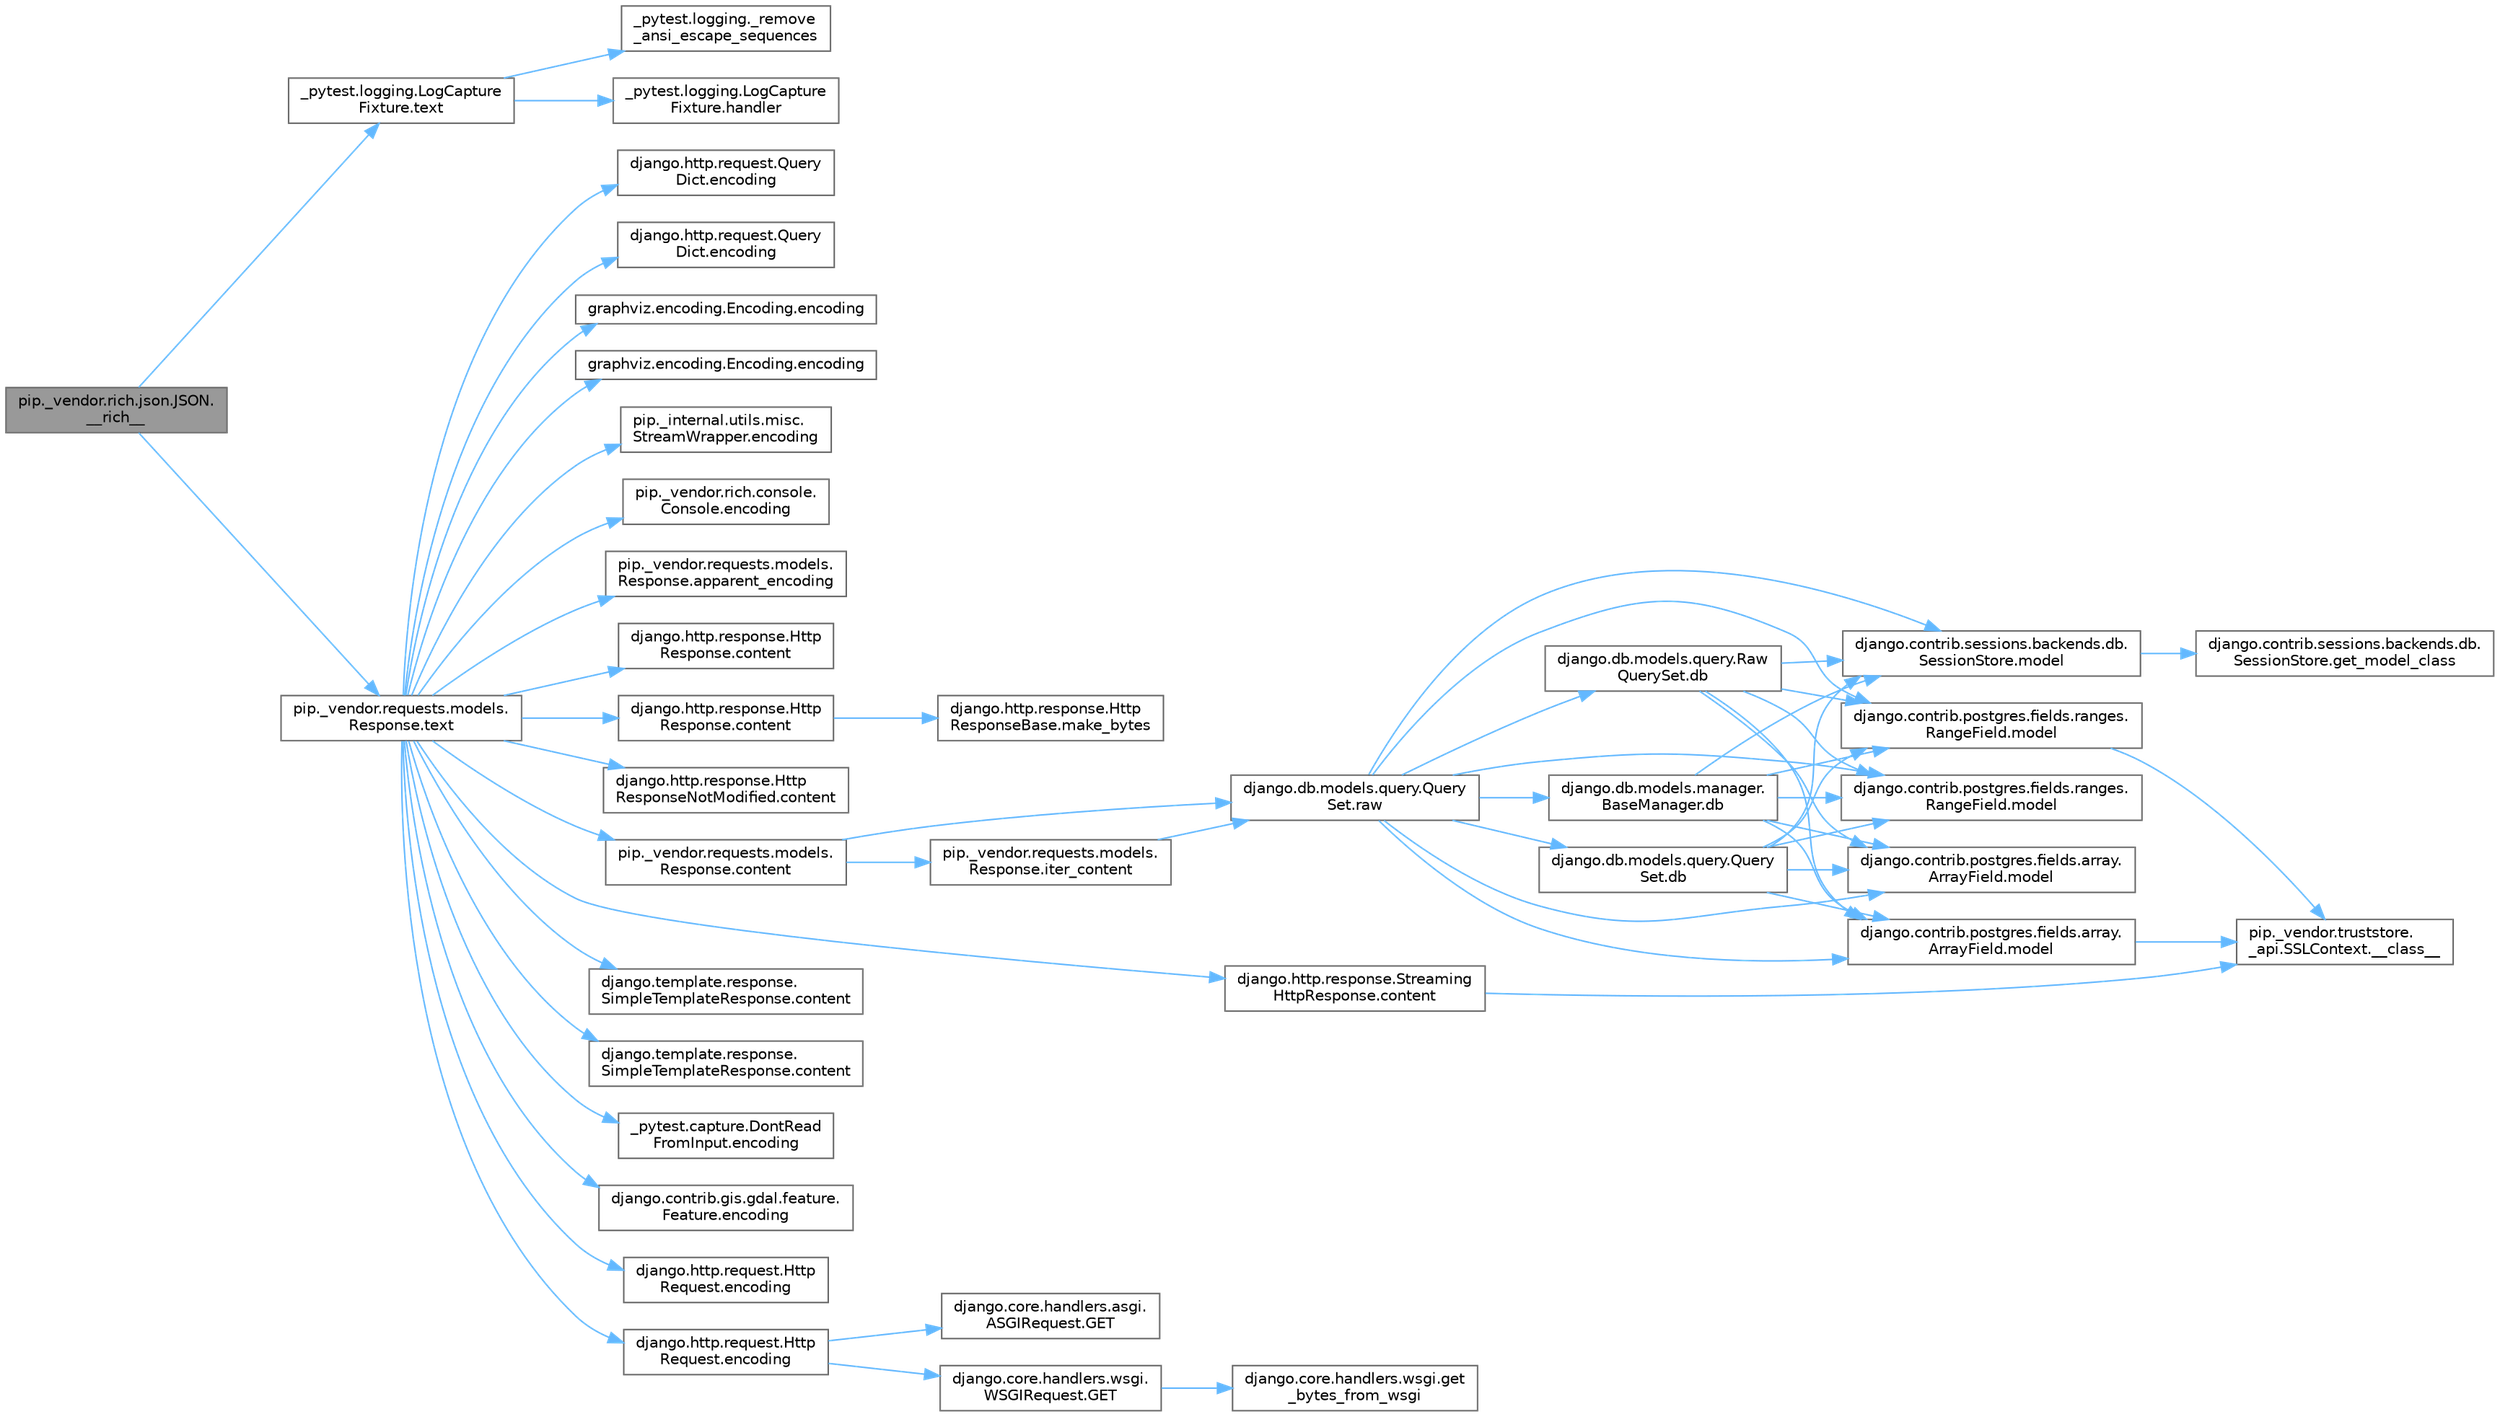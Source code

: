 digraph "pip._vendor.rich.json.JSON.__rich__"
{
 // LATEX_PDF_SIZE
  bgcolor="transparent";
  edge [fontname=Helvetica,fontsize=10,labelfontname=Helvetica,labelfontsize=10];
  node [fontname=Helvetica,fontsize=10,shape=box,height=0.2,width=0.4];
  rankdir="LR";
  Node1 [id="Node000001",label="pip._vendor.rich.json.JSON.\l__rich__",height=0.2,width=0.4,color="gray40", fillcolor="grey60", style="filled", fontcolor="black",tooltip=" "];
  Node1 -> Node2 [id="edge1_Node000001_Node000002",color="steelblue1",style="solid",tooltip=" "];
  Node2 [id="Node000002",label="_pytest.logging.LogCapture\lFixture.text",height=0.2,width=0.4,color="grey40", fillcolor="white", style="filled",URL="$class__pytest_1_1logging_1_1_log_capture_fixture.html#a9106fa210d485cc7075ed2f616c00493",tooltip=" "];
  Node2 -> Node3 [id="edge2_Node000002_Node000003",color="steelblue1",style="solid",tooltip=" "];
  Node3 [id="Node000003",label="_pytest.logging._remove\l_ansi_escape_sequences",height=0.2,width=0.4,color="grey40", fillcolor="white", style="filled",URL="$namespace__pytest_1_1logging.html#a1d62e543c7b5c0623fc03bac50195964",tooltip=" "];
  Node2 -> Node4 [id="edge3_Node000002_Node000004",color="steelblue1",style="solid",tooltip=" "];
  Node4 [id="Node000004",label="_pytest.logging.LogCapture\lFixture.handler",height=0.2,width=0.4,color="grey40", fillcolor="white", style="filled",URL="$class__pytest_1_1logging_1_1_log_capture_fixture.html#aefb88ce398bf05b25fddabd6dbafa486",tooltip=" "];
  Node1 -> Node5 [id="edge4_Node000001_Node000005",color="steelblue1",style="solid",tooltip=" "];
  Node5 [id="Node000005",label="pip._vendor.requests.models.\lResponse.text",height=0.2,width=0.4,color="grey40", fillcolor="white", style="filled",URL="$classpip_1_1__vendor_1_1requests_1_1models_1_1_response.html#a4a65383cecd29017a4540c28ee513ed3",tooltip=" "];
  Node5 -> Node6 [id="edge5_Node000005_Node000006",color="steelblue1",style="solid",tooltip=" "];
  Node6 [id="Node000006",label="pip._vendor.requests.models.\lResponse.apparent_encoding",height=0.2,width=0.4,color="grey40", fillcolor="white", style="filled",URL="$classpip_1_1__vendor_1_1requests_1_1models_1_1_response.html#a8ec8f97104048da44d4882e23914e789",tooltip=" "];
  Node5 -> Node7 [id="edge6_Node000005_Node000007",color="steelblue1",style="solid",tooltip=" "];
  Node7 [id="Node000007",label="django.http.response.Http\lResponse.content",height=0.2,width=0.4,color="grey40", fillcolor="white", style="filled",URL="$classdjango_1_1http_1_1response_1_1_http_response.html#a5625e3624ea0f42ae80771fb598c6d55",tooltip=" "];
  Node5 -> Node8 [id="edge7_Node000005_Node000008",color="steelblue1",style="solid",tooltip=" "];
  Node8 [id="Node000008",label="django.http.response.Http\lResponse.content",height=0.2,width=0.4,color="grey40", fillcolor="white", style="filled",URL="$classdjango_1_1http_1_1response_1_1_http_response.html#a165b59cf0641c91cea6413809572e673",tooltip=" "];
  Node8 -> Node9 [id="edge8_Node000008_Node000009",color="steelblue1",style="solid",tooltip=" "];
  Node9 [id="Node000009",label="django.http.response.Http\lResponseBase.make_bytes",height=0.2,width=0.4,color="grey40", fillcolor="white", style="filled",URL="$classdjango_1_1http_1_1response_1_1_http_response_base.html#a8b99af8b8bb63a6e1858f9b6667a7acc",tooltip=" "];
  Node5 -> Node10 [id="edge9_Node000005_Node000010",color="steelblue1",style="solid",tooltip=" "];
  Node10 [id="Node000010",label="django.http.response.Http\lResponseNotModified.content",height=0.2,width=0.4,color="grey40", fillcolor="white", style="filled",URL="$classdjango_1_1http_1_1response_1_1_http_response_not_modified.html#a3df20f767aae297c590f45d4a8203241",tooltip=" "];
  Node5 -> Node11 [id="edge10_Node000005_Node000011",color="steelblue1",style="solid",tooltip=" "];
  Node11 [id="Node000011",label="django.http.response.Streaming\lHttpResponse.content",height=0.2,width=0.4,color="grey40", fillcolor="white", style="filled",URL="$classdjango_1_1http_1_1response_1_1_streaming_http_response.html#abd950c767dd988687cd0da140ca3c99d",tooltip=" "];
  Node11 -> Node12 [id="edge11_Node000011_Node000012",color="steelblue1",style="solid",tooltip=" "];
  Node12 [id="Node000012",label="pip._vendor.truststore.\l_api.SSLContext.__class__",height=0.2,width=0.4,color="grey40", fillcolor="white", style="filled",URL="$classpip_1_1__vendor_1_1truststore_1_1__api_1_1_s_s_l_context.html#a530861514f31eabaa3f513557d6e66de",tooltip=" "];
  Node5 -> Node13 [id="edge12_Node000005_Node000013",color="steelblue1",style="solid",tooltip=" "];
  Node13 [id="Node000013",label="django.template.response.\lSimpleTemplateResponse.content",height=0.2,width=0.4,color="grey40", fillcolor="white", style="filled",URL="$classdjango_1_1template_1_1response_1_1_simple_template_response.html#abe12e82f21fdefbc318ff21ec1b8d3a3",tooltip=" "];
  Node5 -> Node14 [id="edge13_Node000005_Node000014",color="steelblue1",style="solid",tooltip=" "];
  Node14 [id="Node000014",label="django.template.response.\lSimpleTemplateResponse.content",height=0.2,width=0.4,color="grey40", fillcolor="white", style="filled",URL="$classdjango_1_1template_1_1response_1_1_simple_template_response.html#adb292ed650382ef7f932a7d98244e6bc",tooltip=" "];
  Node5 -> Node15 [id="edge14_Node000005_Node000015",color="steelblue1",style="solid",tooltip=" "];
  Node15 [id="Node000015",label="pip._vendor.requests.models.\lResponse.content",height=0.2,width=0.4,color="grey40", fillcolor="white", style="filled",URL="$classpip_1_1__vendor_1_1requests_1_1models_1_1_response.html#ae29152d6f903e89c1f7a275ef6d5285e",tooltip=" "];
  Node15 -> Node16 [id="edge15_Node000015_Node000016",color="steelblue1",style="solid",tooltip=" "];
  Node16 [id="Node000016",label="pip._vendor.requests.models.\lResponse.iter_content",height=0.2,width=0.4,color="grey40", fillcolor="white", style="filled",URL="$classpip_1_1__vendor_1_1requests_1_1models_1_1_response.html#a78a0915e934bd33cdae85359f02e7c24",tooltip=" "];
  Node16 -> Node17 [id="edge16_Node000016_Node000017",color="steelblue1",style="solid",tooltip=" "];
  Node17 [id="Node000017",label="django.db.models.query.Query\lSet.raw",height=0.2,width=0.4,color="grey40", fillcolor="white", style="filled",URL="$classdjango_1_1db_1_1models_1_1query_1_1_query_set.html#abce199e3993658459fb2f7c2719daa45",tooltip="PUBLIC METHODS THAT RETURN A QUERYSET SUBCLASS #."];
  Node17 -> Node18 [id="edge17_Node000017_Node000018",color="steelblue1",style="solid",tooltip=" "];
  Node18 [id="Node000018",label="django.db.models.manager.\lBaseManager.db",height=0.2,width=0.4,color="grey40", fillcolor="white", style="filled",URL="$classdjango_1_1db_1_1models_1_1manager_1_1_base_manager.html#ad6c30d1033fbe64ca4ac1d2bf0162a8a",tooltip=" "];
  Node18 -> Node19 [id="edge18_Node000018_Node000019",color="steelblue1",style="solid",tooltip=" "];
  Node19 [id="Node000019",label="django.contrib.postgres.fields.array.\lArrayField.model",height=0.2,width=0.4,color="grey40", fillcolor="white", style="filled",URL="$classdjango_1_1contrib_1_1postgres_1_1fields_1_1array_1_1_array_field.html#a4402eef4c4784e00671c9f229481f4c1",tooltip=" "];
  Node19 -> Node12 [id="edge19_Node000019_Node000012",color="steelblue1",style="solid",tooltip=" "];
  Node18 -> Node20 [id="edge20_Node000018_Node000020",color="steelblue1",style="solid",tooltip=" "];
  Node20 [id="Node000020",label="django.contrib.postgres.fields.array.\lArrayField.model",height=0.2,width=0.4,color="grey40", fillcolor="white", style="filled",URL="$classdjango_1_1contrib_1_1postgres_1_1fields_1_1array_1_1_array_field.html#a50a2796de85f960ca282b56ef2d9446c",tooltip=" "];
  Node18 -> Node21 [id="edge21_Node000018_Node000021",color="steelblue1",style="solid",tooltip=" "];
  Node21 [id="Node000021",label="django.contrib.postgres.fields.ranges.\lRangeField.model",height=0.2,width=0.4,color="grey40", fillcolor="white", style="filled",URL="$classdjango_1_1contrib_1_1postgres_1_1fields_1_1ranges_1_1_range_field.html#aa38c2bbd1bad0c8f9b0315ee468867a2",tooltip=" "];
  Node21 -> Node12 [id="edge22_Node000021_Node000012",color="steelblue1",style="solid",tooltip=" "];
  Node18 -> Node22 [id="edge23_Node000018_Node000022",color="steelblue1",style="solid",tooltip=" "];
  Node22 [id="Node000022",label="django.contrib.postgres.fields.ranges.\lRangeField.model",height=0.2,width=0.4,color="grey40", fillcolor="white", style="filled",URL="$classdjango_1_1contrib_1_1postgres_1_1fields_1_1ranges_1_1_range_field.html#a91b36827f010affd1ff89569cf40d1af",tooltip=" "];
  Node18 -> Node23 [id="edge24_Node000018_Node000023",color="steelblue1",style="solid",tooltip=" "];
  Node23 [id="Node000023",label="django.contrib.sessions.backends.db.\lSessionStore.model",height=0.2,width=0.4,color="grey40", fillcolor="white", style="filled",URL="$classdjango_1_1contrib_1_1sessions_1_1backends_1_1db_1_1_session_store.html#af52cfb4371af389c8bd4a6780274c403",tooltip=" "];
  Node23 -> Node24 [id="edge25_Node000023_Node000024",color="steelblue1",style="solid",tooltip=" "];
  Node24 [id="Node000024",label="django.contrib.sessions.backends.db.\lSessionStore.get_model_class",height=0.2,width=0.4,color="grey40", fillcolor="white", style="filled",URL="$classdjango_1_1contrib_1_1sessions_1_1backends_1_1db_1_1_session_store.html#a5e2d862e271e8f9173021bcaa61305ad",tooltip=" "];
  Node17 -> Node25 [id="edge26_Node000017_Node000025",color="steelblue1",style="solid",tooltip=" "];
  Node25 [id="Node000025",label="django.db.models.query.Query\lSet.db",height=0.2,width=0.4,color="grey40", fillcolor="white", style="filled",URL="$classdjango_1_1db_1_1models_1_1query_1_1_query_set.html#a6ff7e94dd4e7293da5fb86f6349ce9b8",tooltip=" "];
  Node25 -> Node19 [id="edge27_Node000025_Node000019",color="steelblue1",style="solid",tooltip=" "];
  Node25 -> Node20 [id="edge28_Node000025_Node000020",color="steelblue1",style="solid",tooltip=" "];
  Node25 -> Node21 [id="edge29_Node000025_Node000021",color="steelblue1",style="solid",tooltip=" "];
  Node25 -> Node22 [id="edge30_Node000025_Node000022",color="steelblue1",style="solid",tooltip=" "];
  Node25 -> Node23 [id="edge31_Node000025_Node000023",color="steelblue1",style="solid",tooltip=" "];
  Node17 -> Node26 [id="edge32_Node000017_Node000026",color="steelblue1",style="solid",tooltip=" "];
  Node26 [id="Node000026",label="django.db.models.query.Raw\lQuerySet.db",height=0.2,width=0.4,color="grey40", fillcolor="white", style="filled",URL="$classdjango_1_1db_1_1models_1_1query_1_1_raw_query_set.html#a1f352bf15faf0aa43e22709fde8f7564",tooltip=" "];
  Node26 -> Node19 [id="edge33_Node000026_Node000019",color="steelblue1",style="solid",tooltip=" "];
  Node26 -> Node20 [id="edge34_Node000026_Node000020",color="steelblue1",style="solid",tooltip=" "];
  Node26 -> Node21 [id="edge35_Node000026_Node000021",color="steelblue1",style="solid",tooltip=" "];
  Node26 -> Node22 [id="edge36_Node000026_Node000022",color="steelblue1",style="solid",tooltip=" "];
  Node26 -> Node23 [id="edge37_Node000026_Node000023",color="steelblue1",style="solid",tooltip=" "];
  Node17 -> Node19 [id="edge38_Node000017_Node000019",color="steelblue1",style="solid",tooltip=" "];
  Node17 -> Node20 [id="edge39_Node000017_Node000020",color="steelblue1",style="solid",tooltip=" "];
  Node17 -> Node21 [id="edge40_Node000017_Node000021",color="steelblue1",style="solid",tooltip=" "];
  Node17 -> Node22 [id="edge41_Node000017_Node000022",color="steelblue1",style="solid",tooltip=" "];
  Node17 -> Node23 [id="edge42_Node000017_Node000023",color="steelblue1",style="solid",tooltip=" "];
  Node15 -> Node17 [id="edge43_Node000015_Node000017",color="steelblue1",style="solid",tooltip=" "];
  Node5 -> Node27 [id="edge44_Node000005_Node000027",color="steelblue1",style="solid",tooltip=" "];
  Node27 [id="Node000027",label="_pytest.capture.DontRead\lFromInput.encoding",height=0.2,width=0.4,color="grey40", fillcolor="white", style="filled",URL="$class__pytest_1_1capture_1_1_dont_read_from_input.html#a40a0e1b26db1f2cf579f1ab5d3903097",tooltip=" "];
  Node5 -> Node28 [id="edge45_Node000005_Node000028",color="steelblue1",style="solid",tooltip=" "];
  Node28 [id="Node000028",label="django.contrib.gis.gdal.feature.\lFeature.encoding",height=0.2,width=0.4,color="grey40", fillcolor="white", style="filled",URL="$classdjango_1_1contrib_1_1gis_1_1gdal_1_1feature_1_1_feature.html#a61ef7866406f46787c45d0040e4f2588",tooltip=" "];
  Node5 -> Node29 [id="edge46_Node000005_Node000029",color="steelblue1",style="solid",tooltip=" "];
  Node29 [id="Node000029",label="django.http.request.Http\lRequest.encoding",height=0.2,width=0.4,color="grey40", fillcolor="white", style="filled",URL="$classdjango_1_1http_1_1request_1_1_http_request.html#affc440df209dd1fb33d63b8fce39f3b2",tooltip=" "];
  Node5 -> Node30 [id="edge47_Node000005_Node000030",color="steelblue1",style="solid",tooltip=" "];
  Node30 [id="Node000030",label="django.http.request.Http\lRequest.encoding",height=0.2,width=0.4,color="grey40", fillcolor="white", style="filled",URL="$classdjango_1_1http_1_1request_1_1_http_request.html#a09c32945992a963608d955c2618ead79",tooltip=" "];
  Node30 -> Node31 [id="edge48_Node000030_Node000031",color="steelblue1",style="solid",tooltip=" "];
  Node31 [id="Node000031",label="django.core.handlers.asgi.\lASGIRequest.GET",height=0.2,width=0.4,color="grey40", fillcolor="white", style="filled",URL="$classdjango_1_1core_1_1handlers_1_1asgi_1_1_a_s_g_i_request.html#a22178cf518b0498b12175ee12f8e7706",tooltip=" "];
  Node30 -> Node32 [id="edge49_Node000030_Node000032",color="steelblue1",style="solid",tooltip=" "];
  Node32 [id="Node000032",label="django.core.handlers.wsgi.\lWSGIRequest.GET",height=0.2,width=0.4,color="grey40", fillcolor="white", style="filled",URL="$classdjango_1_1core_1_1handlers_1_1wsgi_1_1_w_s_g_i_request.html#a4167c70bcdd94cc925f4444860678305",tooltip=" "];
  Node32 -> Node33 [id="edge50_Node000032_Node000033",color="steelblue1",style="solid",tooltip=" "];
  Node33 [id="Node000033",label="django.core.handlers.wsgi.get\l_bytes_from_wsgi",height=0.2,width=0.4,color="grey40", fillcolor="white", style="filled",URL="$namespacedjango_1_1core_1_1handlers_1_1wsgi.html#a4327b300038076742d0bb1cb730ea808",tooltip=" "];
  Node5 -> Node34 [id="edge51_Node000005_Node000034",color="steelblue1",style="solid",tooltip=" "];
  Node34 [id="Node000034",label="django.http.request.Query\lDict.encoding",height=0.2,width=0.4,color="grey40", fillcolor="white", style="filled",URL="$classdjango_1_1http_1_1request_1_1_query_dict.html#ae1a9e4aa8ebe4d1dd0aa02e9388b0acd",tooltip=" "];
  Node5 -> Node35 [id="edge52_Node000005_Node000035",color="steelblue1",style="solid",tooltip=" "];
  Node35 [id="Node000035",label="django.http.request.Query\lDict.encoding",height=0.2,width=0.4,color="grey40", fillcolor="white", style="filled",URL="$classdjango_1_1http_1_1request_1_1_query_dict.html#aade836c6d0fadbe21ef181917ca28ea8",tooltip=" "];
  Node5 -> Node36 [id="edge53_Node000005_Node000036",color="steelblue1",style="solid",tooltip=" "];
  Node36 [id="Node000036",label="graphviz.encoding.Encoding.encoding",height=0.2,width=0.4,color="grey40", fillcolor="white", style="filled",URL="$classgraphviz_1_1encoding_1_1_encoding.html#a4be64c43fe62823ffb51d9d4706f3c3d",tooltip=" "];
  Node5 -> Node37 [id="edge54_Node000005_Node000037",color="steelblue1",style="solid",tooltip=" "];
  Node37 [id="Node000037",label="graphviz.encoding.Encoding.encoding",height=0.2,width=0.4,color="grey40", fillcolor="white", style="filled",URL="$classgraphviz_1_1encoding_1_1_encoding.html#ade16bad413f6cc9b3776aa3c580e7251",tooltip=" "];
  Node5 -> Node38 [id="edge55_Node000005_Node000038",color="steelblue1",style="solid",tooltip=" "];
  Node38 [id="Node000038",label="pip._internal.utils.misc.\lStreamWrapper.encoding",height=0.2,width=0.4,color="grey40", fillcolor="white", style="filled",URL="$classpip_1_1__internal_1_1utils_1_1misc_1_1_stream_wrapper.html#ae516d377684b88c1d5ed9b0b670a2a0b",tooltip=" "];
  Node5 -> Node39 [id="edge56_Node000005_Node000039",color="steelblue1",style="solid",tooltip=" "];
  Node39 [id="Node000039",label="pip._vendor.rich.console.\lConsole.encoding",height=0.2,width=0.4,color="grey40", fillcolor="white", style="filled",URL="$classpip_1_1__vendor_1_1rich_1_1console_1_1_console.html#aaa95f0495607d199f34c4ebd90ea1cfe",tooltip=" "];
}

